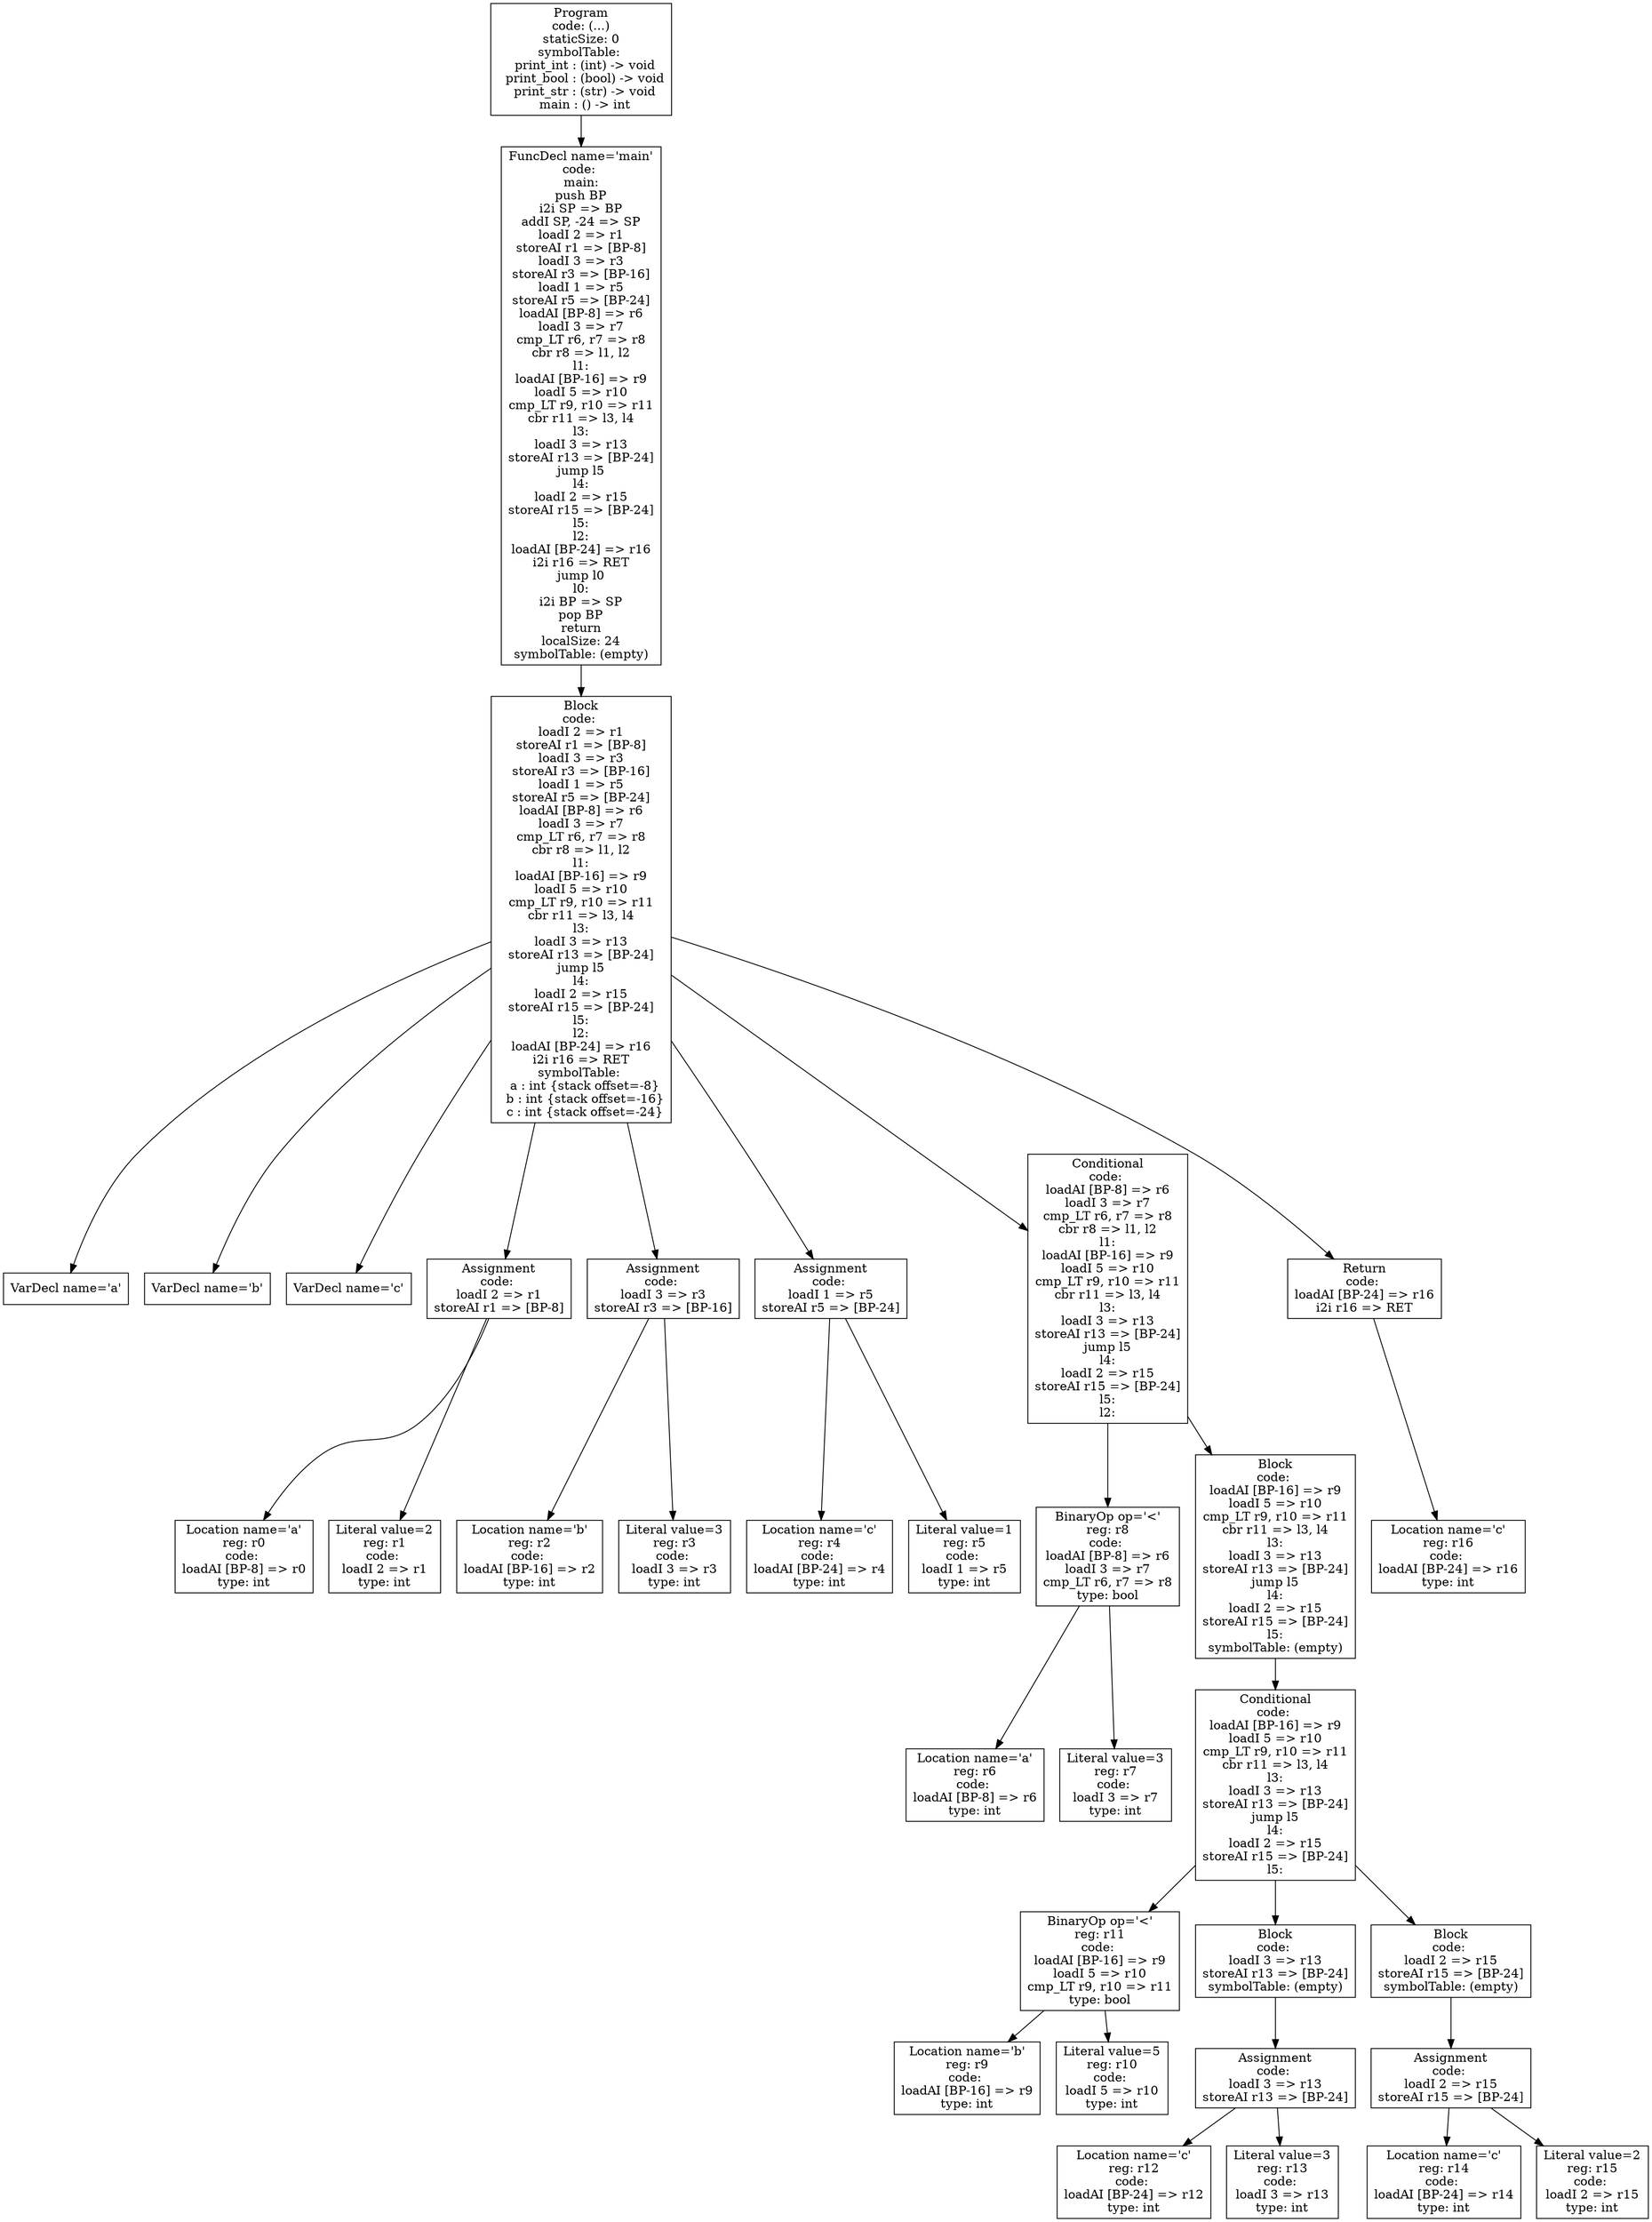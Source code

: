 digraph AST {
3 [shape=box, label="VarDecl name='a'"];
4 [shape=box, label="VarDecl name='b'"];
5 [shape=box, label="VarDecl name='c'"];
7 [shape=box, label="Location name='a'\nreg: r0\ncode: \nloadAI [BP-8] => r0\ntype: int"];
8 [shape=box, label="Literal value=2\nreg: r1\ncode: \nloadI 2 => r1\ntype: int"];
6 [shape=box, label="Assignment\ncode: \nloadI 2 => r1\nstoreAI r1 => [BP-8]"];
6 -> 7;
6 -> 8;
10 [shape=box, label="Location name='b'\nreg: r2\ncode: \nloadAI [BP-16] => r2\ntype: int"];
11 [shape=box, label="Literal value=3\nreg: r3\ncode: \nloadI 3 => r3\ntype: int"];
9 [shape=box, label="Assignment\ncode: \nloadI 3 => r3\nstoreAI r3 => [BP-16]"];
9 -> 10;
9 -> 11;
13 [shape=box, label="Location name='c'\nreg: r4\ncode: \nloadAI [BP-24] => r4\ntype: int"];
14 [shape=box, label="Literal value=1\nreg: r5\ncode: \nloadI 1 => r5\ntype: int"];
12 [shape=box, label="Assignment\ncode: \nloadI 1 => r5\nstoreAI r5 => [BP-24]"];
12 -> 13;
12 -> 14;
17 [shape=box, label="Location name='a'\nreg: r6\ncode: \nloadAI [BP-8] => r6\ntype: int"];
18 [shape=box, label="Literal value=3\nreg: r7\ncode: \nloadI 3 => r7\ntype: int"];
16 [shape=box, label="BinaryOp op='<'\nreg: r8\ncode: \nloadAI [BP-8] => r6\nloadI 3 => r7\ncmp_LT r6, r7 => r8\ntype: bool"];
16 -> 17;
16 -> 18;
22 [shape=box, label="Location name='b'\nreg: r9\ncode: \nloadAI [BP-16] => r9\ntype: int"];
23 [shape=box, label="Literal value=5\nreg: r10\ncode: \nloadI 5 => r10\ntype: int"];
21 [shape=box, label="BinaryOp op='<'\nreg: r11\ncode: \nloadAI [BP-16] => r9\nloadI 5 => r10\ncmp_LT r9, r10 => r11\ntype: bool"];
21 -> 22;
21 -> 23;
26 [shape=box, label="Location name='c'\nreg: r12\ncode: \nloadAI [BP-24] => r12\ntype: int"];
27 [shape=box, label="Literal value=3\nreg: r13\ncode: \nloadI 3 => r13\ntype: int"];
25 [shape=box, label="Assignment\ncode: \nloadI 3 => r13\nstoreAI r13 => [BP-24]"];
25 -> 26;
25 -> 27;
24 [shape=box, label="Block\ncode: \nloadI 3 => r13\nstoreAI r13 => [BP-24]\nsymbolTable: (empty)"];
24 -> 25;
30 [shape=box, label="Location name='c'\nreg: r14\ncode: \nloadAI [BP-24] => r14\ntype: int"];
31 [shape=box, label="Literal value=2\nreg: r15\ncode: \nloadI 2 => r15\ntype: int"];
29 [shape=box, label="Assignment\ncode: \nloadI 2 => r15\nstoreAI r15 => [BP-24]"];
29 -> 30;
29 -> 31;
28 [shape=box, label="Block\ncode: \nloadI 2 => r15\nstoreAI r15 => [BP-24]\nsymbolTable: (empty)"];
28 -> 29;
20 [shape=box, label="Conditional\ncode: \nloadAI [BP-16] => r9\nloadI 5 => r10\ncmp_LT r9, r10 => r11\ncbr r11 => l3, l4\nl3:\nloadI 3 => r13\nstoreAI r13 => [BP-24]\njump l5\nl4:\nloadI 2 => r15\nstoreAI r15 => [BP-24]\nl5:"];
20 -> 21;
20 -> 24;
20 -> 28;
19 [shape=box, label="Block\ncode: \nloadAI [BP-16] => r9\nloadI 5 => r10\ncmp_LT r9, r10 => r11\ncbr r11 => l3, l4\nl3:\nloadI 3 => r13\nstoreAI r13 => [BP-24]\njump l5\nl4:\nloadI 2 => r15\nstoreAI r15 => [BP-24]\nl5:\nsymbolTable: (empty)"];
19 -> 20;
15 [shape=box, label="Conditional\ncode: \nloadAI [BP-8] => r6\nloadI 3 => r7\ncmp_LT r6, r7 => r8\ncbr r8 => l1, l2\nl1:\nloadAI [BP-16] => r9\nloadI 5 => r10\ncmp_LT r9, r10 => r11\ncbr r11 => l3, l4\nl3:\nloadI 3 => r13\nstoreAI r13 => [BP-24]\njump l5\nl4:\nloadI 2 => r15\nstoreAI r15 => [BP-24]\nl5:\nl2:"];
15 -> 16;
15 -> 19;
33 [shape=box, label="Location name='c'\nreg: r16\ncode: \nloadAI [BP-24] => r16\ntype: int"];
32 [shape=box, label="Return\ncode: \nloadAI [BP-24] => r16\ni2i r16 => RET"];
32 -> 33;
2 [shape=box, label="Block\ncode: \nloadI 2 => r1\nstoreAI r1 => [BP-8]\nloadI 3 => r3\nstoreAI r3 => [BP-16]\nloadI 1 => r5\nstoreAI r5 => [BP-24]\nloadAI [BP-8] => r6\nloadI 3 => r7\ncmp_LT r6, r7 => r8\ncbr r8 => l1, l2\nl1:\nloadAI [BP-16] => r9\nloadI 5 => r10\ncmp_LT r9, r10 => r11\ncbr r11 => l3, l4\nl3:\nloadI 3 => r13\nstoreAI r13 => [BP-24]\njump l5\nl4:\nloadI 2 => r15\nstoreAI r15 => [BP-24]\nl5:\nl2:\nloadAI [BP-24] => r16\ni2i r16 => RET\nsymbolTable: \n  a : int {stack offset=-8}\n  b : int {stack offset=-16}\n  c : int {stack offset=-24}"];
2 -> 3;
2 -> 4;
2 -> 5;
2 -> 6;
2 -> 9;
2 -> 12;
2 -> 15;
2 -> 32;
1 [shape=box, label="FuncDecl name='main'\ncode: \nmain:\npush BP\ni2i SP => BP\naddI SP, -24 => SP\nloadI 2 => r1\nstoreAI r1 => [BP-8]\nloadI 3 => r3\nstoreAI r3 => [BP-16]\nloadI 1 => r5\nstoreAI r5 => [BP-24]\nloadAI [BP-8] => r6\nloadI 3 => r7\ncmp_LT r6, r7 => r8\ncbr r8 => l1, l2\nl1:\nloadAI [BP-16] => r9\nloadI 5 => r10\ncmp_LT r9, r10 => r11\ncbr r11 => l3, l4\nl3:\nloadI 3 => r13\nstoreAI r13 => [BP-24]\njump l5\nl4:\nloadI 2 => r15\nstoreAI r15 => [BP-24]\nl5:\nl2:\nloadAI [BP-24] => r16\ni2i r16 => RET\njump l0\nl0:\ni2i BP => SP\npop BP\nreturn\nlocalSize: 24\nsymbolTable: (empty)"];
1 -> 2;
0 [shape=box, label="Program\ncode: (...)\nstaticSize: 0\nsymbolTable: \n  print_int : (int) -> void\n  print_bool : (bool) -> void\n  print_str : (str) -> void\n  main : () -> int"];
0 -> 1;
}
